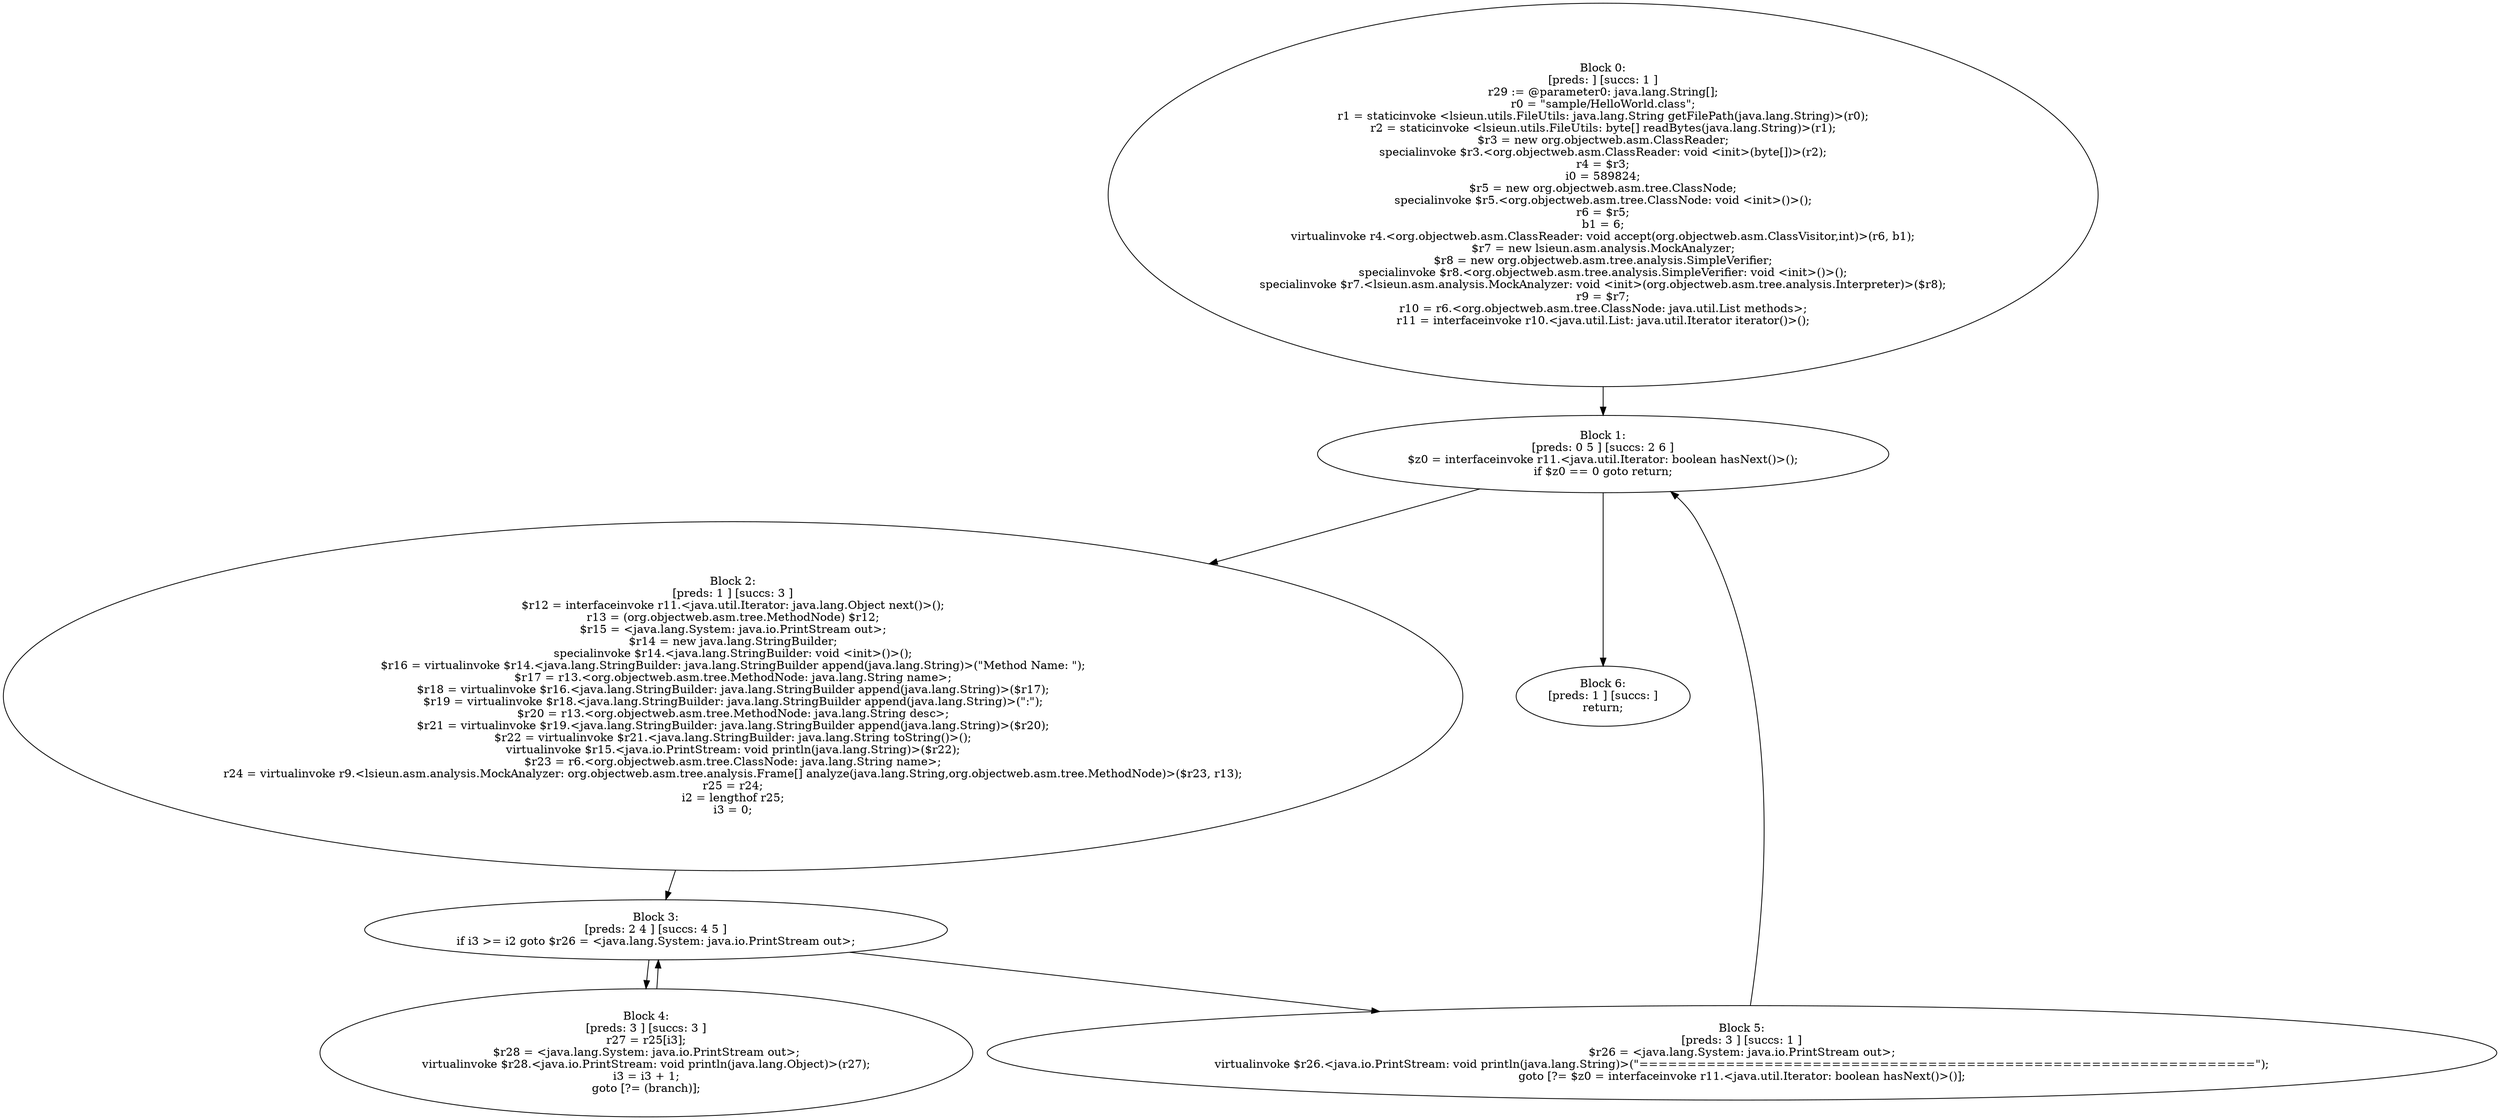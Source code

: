 digraph "unitGraph" {
    "Block 0:
[preds: ] [succs: 1 ]
r29 := @parameter0: java.lang.String[];
r0 = \"sample/HelloWorld.class\";
r1 = staticinvoke <lsieun.utils.FileUtils: java.lang.String getFilePath(java.lang.String)>(r0);
r2 = staticinvoke <lsieun.utils.FileUtils: byte[] readBytes(java.lang.String)>(r1);
$r3 = new org.objectweb.asm.ClassReader;
specialinvoke $r3.<org.objectweb.asm.ClassReader: void <init>(byte[])>(r2);
r4 = $r3;
i0 = 589824;
$r5 = new org.objectweb.asm.tree.ClassNode;
specialinvoke $r5.<org.objectweb.asm.tree.ClassNode: void <init>()>();
r6 = $r5;
b1 = 6;
virtualinvoke r4.<org.objectweb.asm.ClassReader: void accept(org.objectweb.asm.ClassVisitor,int)>(r6, b1);
$r7 = new lsieun.asm.analysis.MockAnalyzer;
$r8 = new org.objectweb.asm.tree.analysis.SimpleVerifier;
specialinvoke $r8.<org.objectweb.asm.tree.analysis.SimpleVerifier: void <init>()>();
specialinvoke $r7.<lsieun.asm.analysis.MockAnalyzer: void <init>(org.objectweb.asm.tree.analysis.Interpreter)>($r8);
r9 = $r7;
r10 = r6.<org.objectweb.asm.tree.ClassNode: java.util.List methods>;
r11 = interfaceinvoke r10.<java.util.List: java.util.Iterator iterator()>();
"
    "Block 1:
[preds: 0 5 ] [succs: 2 6 ]
$z0 = interfaceinvoke r11.<java.util.Iterator: boolean hasNext()>();
if $z0 == 0 goto return;
"
    "Block 2:
[preds: 1 ] [succs: 3 ]
$r12 = interfaceinvoke r11.<java.util.Iterator: java.lang.Object next()>();
r13 = (org.objectweb.asm.tree.MethodNode) $r12;
$r15 = <java.lang.System: java.io.PrintStream out>;
$r14 = new java.lang.StringBuilder;
specialinvoke $r14.<java.lang.StringBuilder: void <init>()>();
$r16 = virtualinvoke $r14.<java.lang.StringBuilder: java.lang.StringBuilder append(java.lang.String)>(\"Method Name: \");
$r17 = r13.<org.objectweb.asm.tree.MethodNode: java.lang.String name>;
$r18 = virtualinvoke $r16.<java.lang.StringBuilder: java.lang.StringBuilder append(java.lang.String)>($r17);
$r19 = virtualinvoke $r18.<java.lang.StringBuilder: java.lang.StringBuilder append(java.lang.String)>(\":\");
$r20 = r13.<org.objectweb.asm.tree.MethodNode: java.lang.String desc>;
$r21 = virtualinvoke $r19.<java.lang.StringBuilder: java.lang.StringBuilder append(java.lang.String)>($r20);
$r22 = virtualinvoke $r21.<java.lang.StringBuilder: java.lang.String toString()>();
virtualinvoke $r15.<java.io.PrintStream: void println(java.lang.String)>($r22);
$r23 = r6.<org.objectweb.asm.tree.ClassNode: java.lang.String name>;
r24 = virtualinvoke r9.<lsieun.asm.analysis.MockAnalyzer: org.objectweb.asm.tree.analysis.Frame[] analyze(java.lang.String,org.objectweb.asm.tree.MethodNode)>($r23, r13);
r25 = r24;
i2 = lengthof r25;
i3 = 0;
"
    "Block 3:
[preds: 2 4 ] [succs: 4 5 ]
if i3 >= i2 goto $r26 = <java.lang.System: java.io.PrintStream out>;
"
    "Block 4:
[preds: 3 ] [succs: 3 ]
r27 = r25[i3];
$r28 = <java.lang.System: java.io.PrintStream out>;
virtualinvoke $r28.<java.io.PrintStream: void println(java.lang.Object)>(r27);
i3 = i3 + 1;
goto [?= (branch)];
"
    "Block 5:
[preds: 3 ] [succs: 1 ]
$r26 = <java.lang.System: java.io.PrintStream out>;
virtualinvoke $r26.<java.io.PrintStream: void println(java.lang.String)>(\"================================================================\");
goto [?= $z0 = interfaceinvoke r11.<java.util.Iterator: boolean hasNext()>()];
"
    "Block 6:
[preds: 1 ] [succs: ]
return;
"
    "Block 0:
[preds: ] [succs: 1 ]
r29 := @parameter0: java.lang.String[];
r0 = \"sample/HelloWorld.class\";
r1 = staticinvoke <lsieun.utils.FileUtils: java.lang.String getFilePath(java.lang.String)>(r0);
r2 = staticinvoke <lsieun.utils.FileUtils: byte[] readBytes(java.lang.String)>(r1);
$r3 = new org.objectweb.asm.ClassReader;
specialinvoke $r3.<org.objectweb.asm.ClassReader: void <init>(byte[])>(r2);
r4 = $r3;
i0 = 589824;
$r5 = new org.objectweb.asm.tree.ClassNode;
specialinvoke $r5.<org.objectweb.asm.tree.ClassNode: void <init>()>();
r6 = $r5;
b1 = 6;
virtualinvoke r4.<org.objectweb.asm.ClassReader: void accept(org.objectweb.asm.ClassVisitor,int)>(r6, b1);
$r7 = new lsieun.asm.analysis.MockAnalyzer;
$r8 = new org.objectweb.asm.tree.analysis.SimpleVerifier;
specialinvoke $r8.<org.objectweb.asm.tree.analysis.SimpleVerifier: void <init>()>();
specialinvoke $r7.<lsieun.asm.analysis.MockAnalyzer: void <init>(org.objectweb.asm.tree.analysis.Interpreter)>($r8);
r9 = $r7;
r10 = r6.<org.objectweb.asm.tree.ClassNode: java.util.List methods>;
r11 = interfaceinvoke r10.<java.util.List: java.util.Iterator iterator()>();
"->"Block 1:
[preds: 0 5 ] [succs: 2 6 ]
$z0 = interfaceinvoke r11.<java.util.Iterator: boolean hasNext()>();
if $z0 == 0 goto return;
";
    "Block 1:
[preds: 0 5 ] [succs: 2 6 ]
$z0 = interfaceinvoke r11.<java.util.Iterator: boolean hasNext()>();
if $z0 == 0 goto return;
"->"Block 2:
[preds: 1 ] [succs: 3 ]
$r12 = interfaceinvoke r11.<java.util.Iterator: java.lang.Object next()>();
r13 = (org.objectweb.asm.tree.MethodNode) $r12;
$r15 = <java.lang.System: java.io.PrintStream out>;
$r14 = new java.lang.StringBuilder;
specialinvoke $r14.<java.lang.StringBuilder: void <init>()>();
$r16 = virtualinvoke $r14.<java.lang.StringBuilder: java.lang.StringBuilder append(java.lang.String)>(\"Method Name: \");
$r17 = r13.<org.objectweb.asm.tree.MethodNode: java.lang.String name>;
$r18 = virtualinvoke $r16.<java.lang.StringBuilder: java.lang.StringBuilder append(java.lang.String)>($r17);
$r19 = virtualinvoke $r18.<java.lang.StringBuilder: java.lang.StringBuilder append(java.lang.String)>(\":\");
$r20 = r13.<org.objectweb.asm.tree.MethodNode: java.lang.String desc>;
$r21 = virtualinvoke $r19.<java.lang.StringBuilder: java.lang.StringBuilder append(java.lang.String)>($r20);
$r22 = virtualinvoke $r21.<java.lang.StringBuilder: java.lang.String toString()>();
virtualinvoke $r15.<java.io.PrintStream: void println(java.lang.String)>($r22);
$r23 = r6.<org.objectweb.asm.tree.ClassNode: java.lang.String name>;
r24 = virtualinvoke r9.<lsieun.asm.analysis.MockAnalyzer: org.objectweb.asm.tree.analysis.Frame[] analyze(java.lang.String,org.objectweb.asm.tree.MethodNode)>($r23, r13);
r25 = r24;
i2 = lengthof r25;
i3 = 0;
";
    "Block 1:
[preds: 0 5 ] [succs: 2 6 ]
$z0 = interfaceinvoke r11.<java.util.Iterator: boolean hasNext()>();
if $z0 == 0 goto return;
"->"Block 6:
[preds: 1 ] [succs: ]
return;
";
    "Block 2:
[preds: 1 ] [succs: 3 ]
$r12 = interfaceinvoke r11.<java.util.Iterator: java.lang.Object next()>();
r13 = (org.objectweb.asm.tree.MethodNode) $r12;
$r15 = <java.lang.System: java.io.PrintStream out>;
$r14 = new java.lang.StringBuilder;
specialinvoke $r14.<java.lang.StringBuilder: void <init>()>();
$r16 = virtualinvoke $r14.<java.lang.StringBuilder: java.lang.StringBuilder append(java.lang.String)>(\"Method Name: \");
$r17 = r13.<org.objectweb.asm.tree.MethodNode: java.lang.String name>;
$r18 = virtualinvoke $r16.<java.lang.StringBuilder: java.lang.StringBuilder append(java.lang.String)>($r17);
$r19 = virtualinvoke $r18.<java.lang.StringBuilder: java.lang.StringBuilder append(java.lang.String)>(\":\");
$r20 = r13.<org.objectweb.asm.tree.MethodNode: java.lang.String desc>;
$r21 = virtualinvoke $r19.<java.lang.StringBuilder: java.lang.StringBuilder append(java.lang.String)>($r20);
$r22 = virtualinvoke $r21.<java.lang.StringBuilder: java.lang.String toString()>();
virtualinvoke $r15.<java.io.PrintStream: void println(java.lang.String)>($r22);
$r23 = r6.<org.objectweb.asm.tree.ClassNode: java.lang.String name>;
r24 = virtualinvoke r9.<lsieun.asm.analysis.MockAnalyzer: org.objectweb.asm.tree.analysis.Frame[] analyze(java.lang.String,org.objectweb.asm.tree.MethodNode)>($r23, r13);
r25 = r24;
i2 = lengthof r25;
i3 = 0;
"->"Block 3:
[preds: 2 4 ] [succs: 4 5 ]
if i3 >= i2 goto $r26 = <java.lang.System: java.io.PrintStream out>;
";
    "Block 3:
[preds: 2 4 ] [succs: 4 5 ]
if i3 >= i2 goto $r26 = <java.lang.System: java.io.PrintStream out>;
"->"Block 4:
[preds: 3 ] [succs: 3 ]
r27 = r25[i3];
$r28 = <java.lang.System: java.io.PrintStream out>;
virtualinvoke $r28.<java.io.PrintStream: void println(java.lang.Object)>(r27);
i3 = i3 + 1;
goto [?= (branch)];
";
    "Block 3:
[preds: 2 4 ] [succs: 4 5 ]
if i3 >= i2 goto $r26 = <java.lang.System: java.io.PrintStream out>;
"->"Block 5:
[preds: 3 ] [succs: 1 ]
$r26 = <java.lang.System: java.io.PrintStream out>;
virtualinvoke $r26.<java.io.PrintStream: void println(java.lang.String)>(\"================================================================\");
goto [?= $z0 = interfaceinvoke r11.<java.util.Iterator: boolean hasNext()>()];
";
    "Block 4:
[preds: 3 ] [succs: 3 ]
r27 = r25[i3];
$r28 = <java.lang.System: java.io.PrintStream out>;
virtualinvoke $r28.<java.io.PrintStream: void println(java.lang.Object)>(r27);
i3 = i3 + 1;
goto [?= (branch)];
"->"Block 3:
[preds: 2 4 ] [succs: 4 5 ]
if i3 >= i2 goto $r26 = <java.lang.System: java.io.PrintStream out>;
";
    "Block 5:
[preds: 3 ] [succs: 1 ]
$r26 = <java.lang.System: java.io.PrintStream out>;
virtualinvoke $r26.<java.io.PrintStream: void println(java.lang.String)>(\"================================================================\");
goto [?= $z0 = interfaceinvoke r11.<java.util.Iterator: boolean hasNext()>()];
"->"Block 1:
[preds: 0 5 ] [succs: 2 6 ]
$z0 = interfaceinvoke r11.<java.util.Iterator: boolean hasNext()>();
if $z0 == 0 goto return;
";
}
